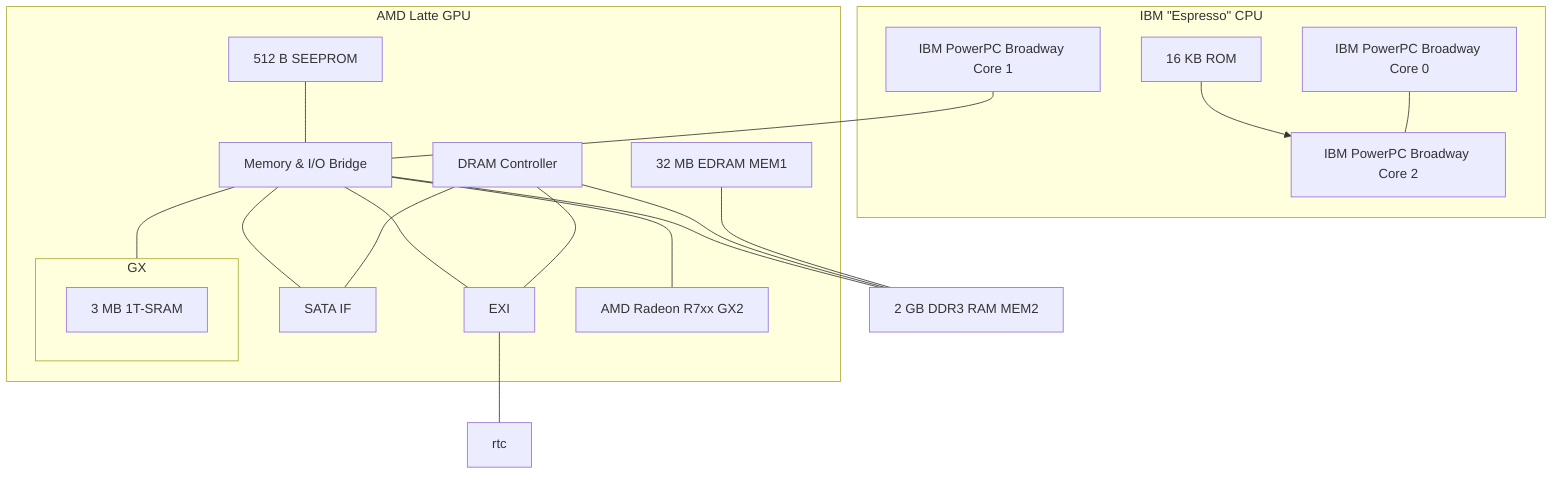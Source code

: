 flowchart TD
  subgraph ibm[IBM &quot;Espresso&quot; CPU]
    core0[IBM PowerPC Broadway Core 0]
    core1[IBM PowerPC Broadway Core 1]
    core2[IBM PowerPC Broadway Core 2]

    rom16[16 KB ROM]

    rom16 --> core2
    core0 --- core2
  end

  subgraph amd[AMD Latte GPU]
    mem[Memory & I/O Bridge]
    dram[DRAM Controller]
    edram[32 MB EDRAM MEM1]
    rom[512 B SEEPROM]

    sata[SATA IF]
    exi[EXI]

    subgraph gx[GX]
      sram[3 MB 1T-SRAM]
    end

    radeon[AMD Radeon R7xx GX2]

    mem --- gx
    mem --- radeon

    rom --- mem

    mem --- sata
    mem --- exi

    dram --- sata
    dram --- exi
  end

  ddr3[2 GB DDR3 RAM MEM2]

  mem --- ddr3
  dram --- ddr3
  edram --- ddr3

  core1 --- mem

  exi --- rtc